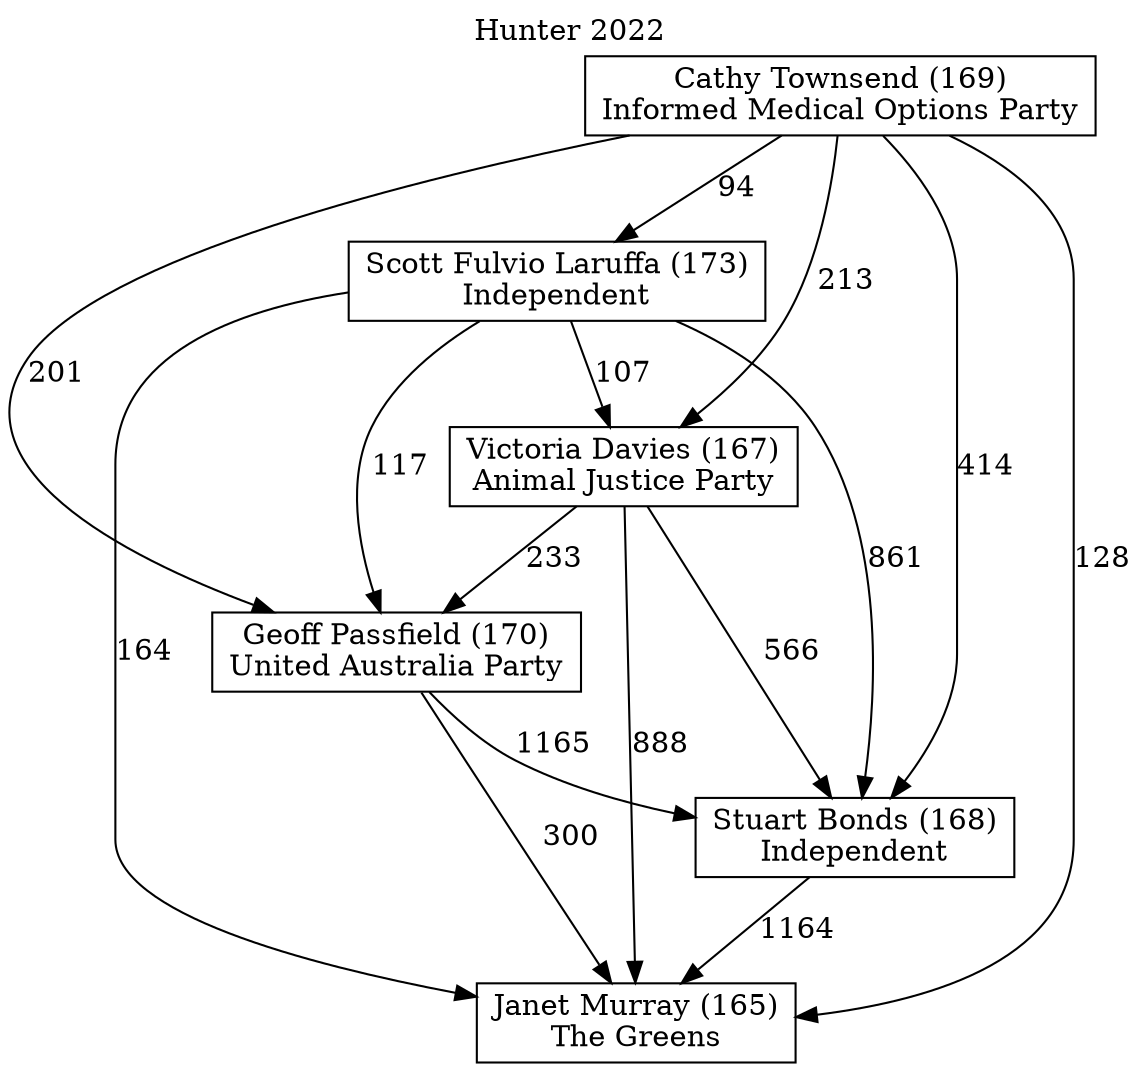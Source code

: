 // House preference flow
digraph "Janet Murray (165)_Hunter_2022" {
	graph [label="Hunter 2022" labelloc=t mclimit=10]
	node [shape=box]
	"Scott Fulvio Laruffa (173)" [label="Scott Fulvio Laruffa (173)
Independent"]
	"Geoff Passfield (170)" [label="Geoff Passfield (170)
United Australia Party"]
	"Stuart Bonds (168)" [label="Stuart Bonds (168)
Independent"]
	"Janet Murray (165)" [label="Janet Murray (165)
The Greens"]
	"Victoria Davies (167)" [label="Victoria Davies (167)
Animal Justice Party"]
	"Cathy Townsend (169)" [label="Cathy Townsend (169)
Informed Medical Options Party"]
	"Cathy Townsend (169)" -> "Geoff Passfield (170)" [label=201]
	"Scott Fulvio Laruffa (173)" -> "Janet Murray (165)" [label=164]
	"Stuart Bonds (168)" -> "Janet Murray (165)" [label=1164]
	"Victoria Davies (167)" -> "Geoff Passfield (170)" [label=233]
	"Geoff Passfield (170)" -> "Stuart Bonds (168)" [label=1165]
	"Geoff Passfield (170)" -> "Janet Murray (165)" [label=300]
	"Cathy Townsend (169)" -> "Victoria Davies (167)" [label=213]
	"Victoria Davies (167)" -> "Stuart Bonds (168)" [label=566]
	"Cathy Townsend (169)" -> "Stuart Bonds (168)" [label=414]
	"Cathy Townsend (169)" -> "Scott Fulvio Laruffa (173)" [label=94]
	"Scott Fulvio Laruffa (173)" -> "Stuart Bonds (168)" [label=861]
	"Cathy Townsend (169)" -> "Janet Murray (165)" [label=128]
	"Victoria Davies (167)" -> "Janet Murray (165)" [label=888]
	"Scott Fulvio Laruffa (173)" -> "Geoff Passfield (170)" [label=117]
	"Scott Fulvio Laruffa (173)" -> "Victoria Davies (167)" [label=107]
}
